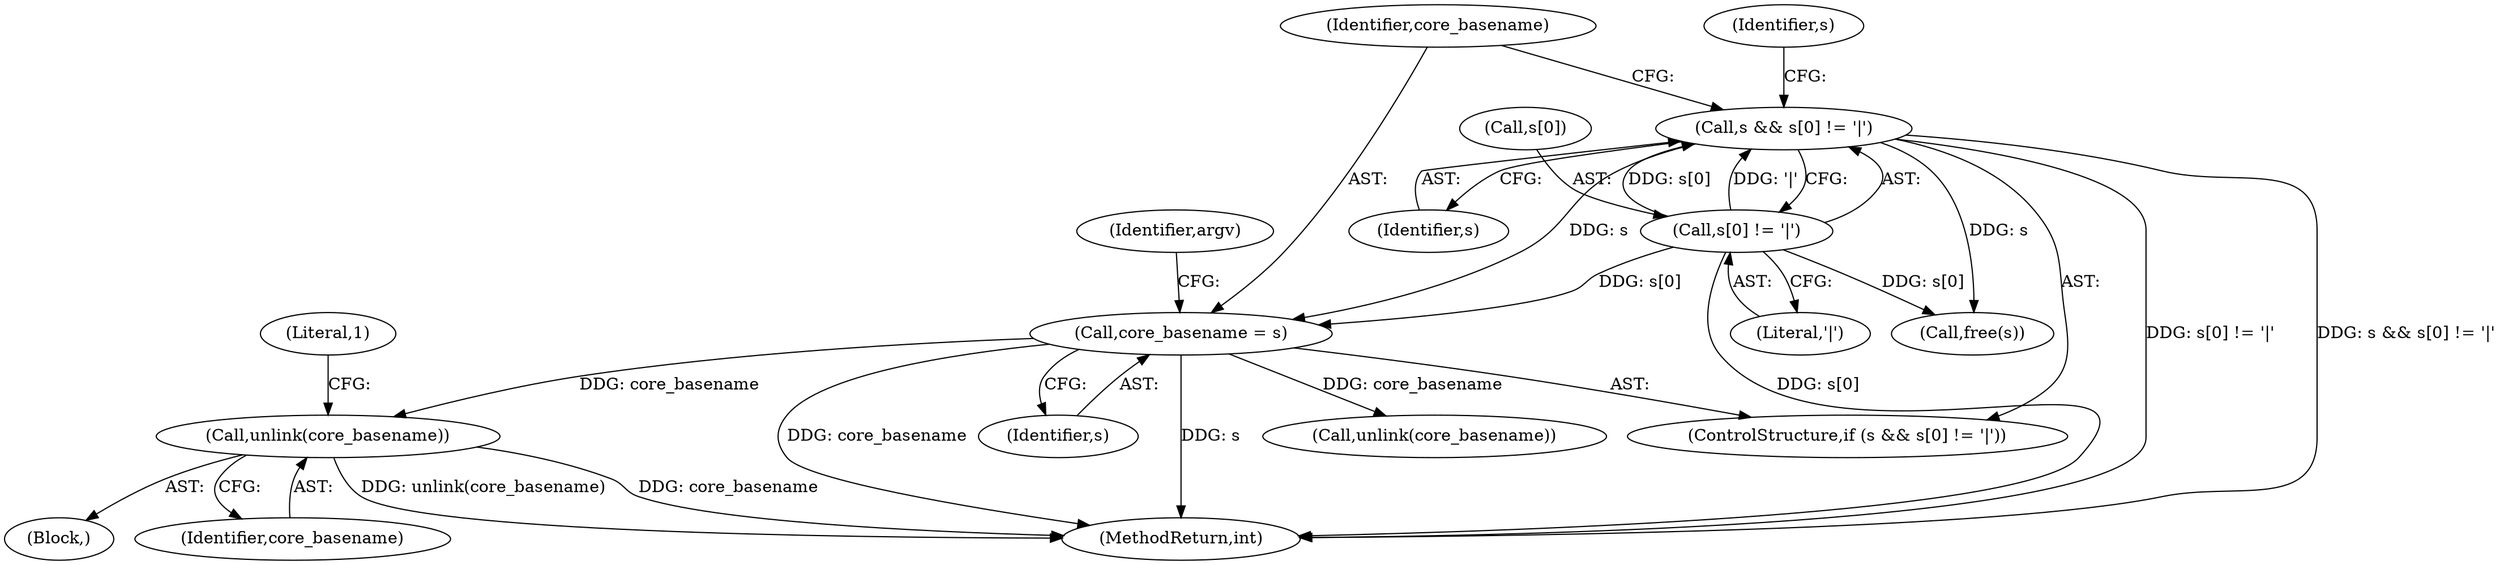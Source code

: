 digraph "0_abrt_4f2c1ddd3e3b81d2d5146b883115371f1cada9f9@API" {
"1001150" [label="(Call,unlink(core_basename))"];
"1000338" [label="(Call,core_basename = s)"];
"1000333" [label="(Call,s[0] != '|')"];
"1000331" [label="(Call,s && s[0] != '|')"];
"1000342" [label="(Call,free(s))"];
"1000332" [label="(Identifier,s)"];
"1000331" [label="(Call,s && s[0] != '|')"];
"1000330" [label="(ControlStructure,if (s && s[0] != '|'))"];
"1001144" [label="(Block,)"];
"1001150" [label="(Call,unlink(core_basename))"];
"1001180" [label="(MethodReturn,int)"];
"1000348" [label="(Identifier,argv)"];
"1001165" [label="(Call,unlink(core_basename))"];
"1000333" [label="(Call,s[0] != '|')"];
"1000343" [label="(Identifier,s)"];
"1000338" [label="(Call,core_basename = s)"];
"1001151" [label="(Identifier,core_basename)"];
"1000334" [label="(Call,s[0])"];
"1001153" [label="(Literal,1)"];
"1000337" [label="(Literal,'|')"];
"1000339" [label="(Identifier,core_basename)"];
"1000340" [label="(Identifier,s)"];
"1001150" -> "1001144"  [label="AST: "];
"1001150" -> "1001151"  [label="CFG: "];
"1001151" -> "1001150"  [label="AST: "];
"1001153" -> "1001150"  [label="CFG: "];
"1001150" -> "1001180"  [label="DDG: core_basename"];
"1001150" -> "1001180"  [label="DDG: unlink(core_basename)"];
"1000338" -> "1001150"  [label="DDG: core_basename"];
"1000338" -> "1000330"  [label="AST: "];
"1000338" -> "1000340"  [label="CFG: "];
"1000339" -> "1000338"  [label="AST: "];
"1000340" -> "1000338"  [label="AST: "];
"1000348" -> "1000338"  [label="CFG: "];
"1000338" -> "1001180"  [label="DDG: core_basename"];
"1000338" -> "1001180"  [label="DDG: s"];
"1000333" -> "1000338"  [label="DDG: s[0]"];
"1000331" -> "1000338"  [label="DDG: s"];
"1000338" -> "1001165"  [label="DDG: core_basename"];
"1000333" -> "1000331"  [label="AST: "];
"1000333" -> "1000337"  [label="CFG: "];
"1000334" -> "1000333"  [label="AST: "];
"1000337" -> "1000333"  [label="AST: "];
"1000331" -> "1000333"  [label="CFG: "];
"1000333" -> "1001180"  [label="DDG: s[0]"];
"1000333" -> "1000331"  [label="DDG: s[0]"];
"1000333" -> "1000331"  [label="DDG: '|'"];
"1000333" -> "1000342"  [label="DDG: s[0]"];
"1000331" -> "1000330"  [label="AST: "];
"1000331" -> "1000332"  [label="CFG: "];
"1000332" -> "1000331"  [label="AST: "];
"1000339" -> "1000331"  [label="CFG: "];
"1000343" -> "1000331"  [label="CFG: "];
"1000331" -> "1001180"  [label="DDG: s && s[0] != '|'"];
"1000331" -> "1001180"  [label="DDG: s[0] != '|'"];
"1000331" -> "1000342"  [label="DDG: s"];
}
